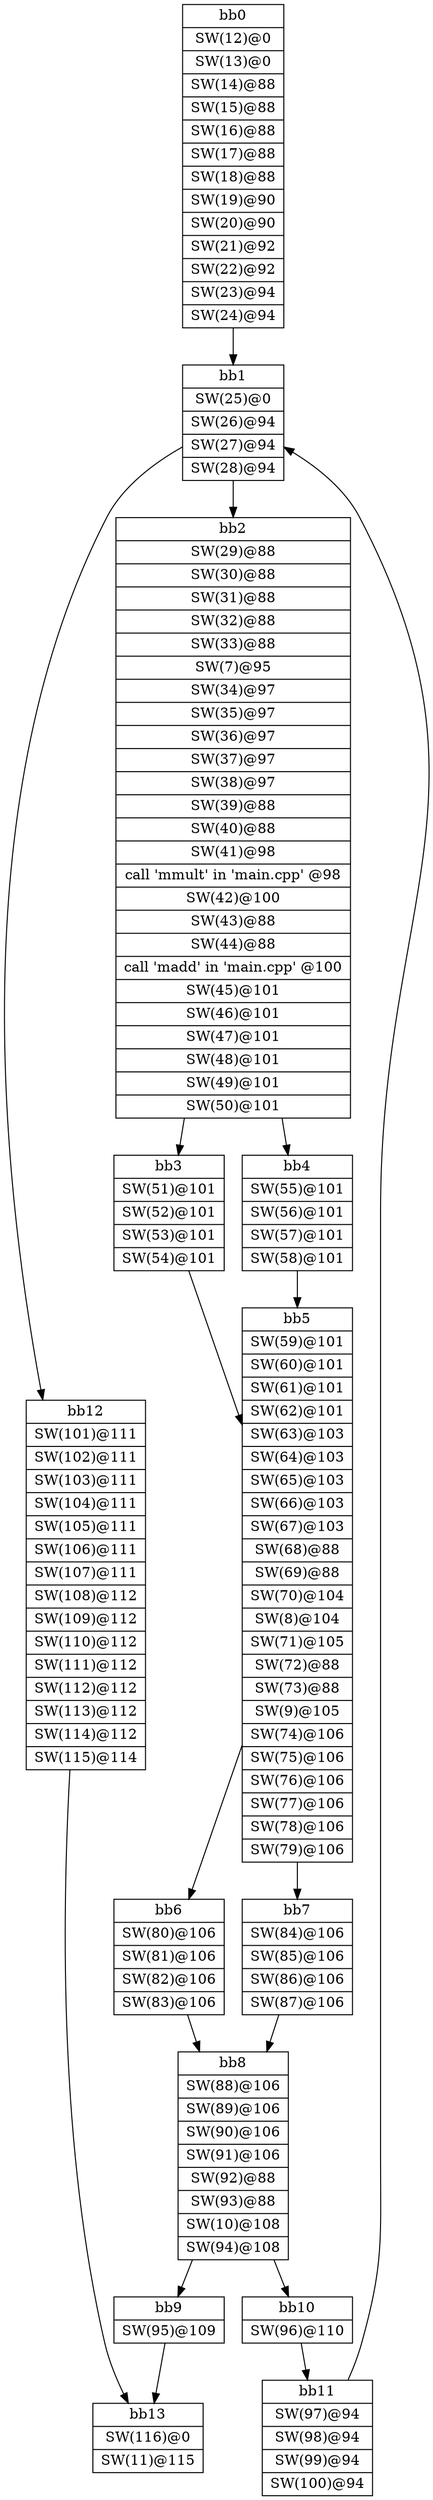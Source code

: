 digraph CDFG {
node [shape=record];
bb0 [shape=record, label = "{bb0|<x0000000000CAA420>SW(12)@0\n|<x0000000000CAA2C0>SW(13)@0\n|<x0000000000CAA0B0>SW(14)@88\n|<x0000000000CAA000>SW(15)@88\n|<x0000000000CAB1E0>SW(16)@88\n|<x0000000000CAB290>SW(17)@88\n|<x0000000000CAB340>SW(18)@88\n|<x0000000000CAB3F0>SW(19)@90\n|<x0000000000CAB4A0>SW(20)@90\n|<x0000000000CAB550>SW(21)@92\n|<x0000000000CAB600>SW(22)@92\n|<x0000000000CAB6B0>SW(23)@94\n|<x0000000000CAB760>SW(24)@94\n}"];
bb1 [shape=record, label = "{bb1|<x0000000000CAB810>SW(25)@0\n|<x0000000000CAB8C0>SW(26)@94\n|<x0000000000CAB970>SW(27)@94\n|<x0000000000CABA20>SW(28)@94\n}"];
bb2 [shape=record, label = "{bb2|<x0000000000CABAD0>SW(29)@88\n|<x0000000000CABB80>SW(30)@88\n|<x0000000000CABC30>SW(31)@88\n|<x0000000000CABCE0>SW(32)@88\n|<x0000000000CABD90>SW(33)@88\n|<x0000000000CAA8F0>SW(7)@95\n|<x0000000000CABE40>SW(34)@97\n|<x0000000000CABEF0>SW(35)@97\n|<x0000000000C941C0>SW(36)@97\n|<x0000000000C94740>SW(37)@97\n|<x0000000000C94690>SW(38)@97\n|<x0000000000C945E0>SW(39)@88\n|<x0000000000C94530>SW(40)@88\n|<x0000000000C94480>SW(41)@98\n|<x0000000000CAF470>call 'mmult' in 'main.cpp' @98\n|<x0000000000C943D0>SW(42)@100\n|<x0000000000C94320>SW(43)@88\n|<x0000000000C94270>SW(44)@88\n|<x0000000000CAF390>call 'madd' in 'main.cpp' @100\n|<x0000000000C93AE0>SW(45)@101\n|<x0000000000C93820>SW(46)@101\n|<x0000000000C93560>SW(47)@101\n|<x0000000000C931F0>SW(48)@101\n|<x0000000000C93140>SW(49)@101\n|<x0000000000C93090>SW(50)@101\n}"];
bb3 [shape=record, label = "{bb3|<x0000000000C92F30>SW(51)@101\n|<x0000000000C92DD0>SW(52)@101\n|<x0000000000C92C70>SW(53)@101\n|<x0000000000C92BC0>SW(54)@101\n}"];
bb4 [shape=record, label = "{bb4|<x0000000000C92FE0>SW(55)@101\n|<x0000000000C92B10>SW(56)@101\n|<x0000000000C92A60>SW(57)@101\n|<x0000000000C9FC00>SW(58)@101\n}"];
bb5 [shape=record, label = "{bb5|<x0000000000C9FB50>SW(59)@101\n|<x0000000000C9FAA0>SW(60)@101\n|<x0000000000C9F9F0>SW(61)@101\n|<x0000000000C9F310>SW(62)@101\n|<x0000000000C9F260>SW(63)@103\n|<x0000000000C9F1B0>SW(64)@103\n|<x0000000000C9EB80>SW(65)@103\n|<x0000000000C9EAD0>SW(66)@103\n|<x0000000000C9EA20>SW(67)@103\n|<x0000000000C9E970>SW(68)@88\n|<x0000000000C9E8C0>SW(69)@88\n|<x0000000000C9E810>SW(70)@104\n|<x0000000000CAA840>SW(8)@104\n|<x0000000000C9E760>SW(71)@105\n|<x0000000000C31EE0>SW(72)@88\n|<x0000000000C31E30>SW(73)@88\n|<x0000000000CAA790>SW(9)@105\n|<x0000000000C31CD0>SW(74)@106\n|<x0000000000C31B70>SW(75)@106\n|<x0000000000C31AC0>SW(76)@106\n|<x0000000000C31A10>SW(77)@106\n|<x0000000000C31960>SW(78)@106\n|<x0000000000C31750>SW(79)@106\n}"];
bb6 [shape=record, label = "{bb6|<x0000000000C316A0>SW(80)@106\n|<x0000000000C315F0>SW(81)@106\n|<x0000000000C31540>SW(82)@106\n|<x0000000000C31490>SW(83)@106\n}"];
bb7 [shape=record, label = "{bb7|<x0000000001615040>SW(84)@106\n|<x00000000016150F0>SW(85)@106\n|<x00000000016151A0>SW(86)@106\n|<x0000000001615250>SW(87)@106\n}"];
bb8 [shape=record, label = "{bb8|<x0000000001615300>SW(88)@106\n|<x00000000016153B0>SW(89)@106\n|<x0000000001615460>SW(90)@106\n|<x0000000001615510>SW(91)@106\n|<x00000000016155C0>SW(92)@88\n|<x0000000001615670>SW(93)@88\n|<x0000000000CAA6E0>SW(10)@108\n|<x0000000001615720>SW(94)@108\n}"];
bb9 [shape=record, label = "{bb9|<x00000000016157D0>SW(95)@109\n}"];
bb10 [shape=record, label = "{bb10|<x0000000001615880>SW(96)@110\n}"];
bb11 [shape=record, label = "{bb11|<x0000000001615930>SW(97)@94\n|<x00000000016159E0>SW(98)@94\n|<x0000000001615A90>SW(99)@94\n|<x0000000001615B40>SW(100)@94\n}"];
bb12 [shape=record, label = "{bb12|<x0000000001615BF0>SW(101)@111\n|<x0000000001615CA0>SW(102)@111\n|<x0000000001615D50>SW(103)@111\n|<x0000000001615E00>SW(104)@111\n|<x0000000001615EB0>SW(105)@111\n|<x0000000001615F60>SW(106)@111\n|<x0000000001616010>SW(107)@111\n|<x00000000016160C0>SW(108)@112\n|<x0000000001616170>SW(109)@112\n|<x0000000001616220>SW(110)@112\n|<x00000000016162D0>SW(111)@112\n|<x0000000001616380>SW(112)@112\n|<x0000000001616430>SW(113)@112\n|<x00000000016164E0>SW(114)@112\n|<x0000000001616590>SW(115)@114\n}"];
bb13 [shape=record, label = "{bb13|<x0000000001616640>SW(116)@0\n|<x0000000000CAA630>SW(11)@115\n}"];
bb0 -> bb1
bb1 -> bb2
bb1 -> bb12
bb2 -> bb3
bb2 -> bb4
bb3 -> bb5
bb4 -> bb5
bb5 -> bb6
bb5 -> bb7
bb6 -> bb8
bb7 -> bb8
bb8 -> bb10
bb8 -> bb9
bb9 -> bb13
bb10 -> bb11
bb11 -> bb1
bb12 -> bb13
}
